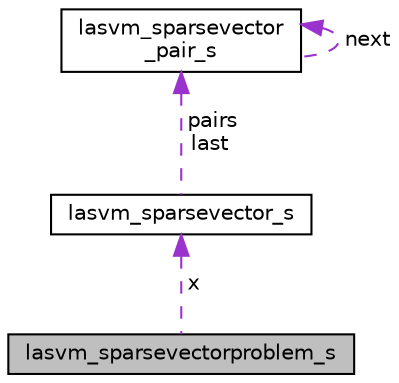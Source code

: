 digraph "lasvm_sparsevectorproblem_s"
{
  edge [fontname="Helvetica",fontsize="10",labelfontname="Helvetica",labelfontsize="10"];
  node [fontname="Helvetica",fontsize="10",shape=record];
  Node1 [label="lasvm_sparsevectorproblem_s",height=0.2,width=0.4,color="black", fillcolor="grey75", style="filled" fontcolor="black"];
  Node2 -> Node1 [dir="back",color="darkorchid3",fontsize="10",style="dashed",label=" x" ,fontname="Helvetica"];
  Node2 [label="lasvm_sparsevector_s",height=0.2,width=0.4,color="black", fillcolor="white", style="filled",URL="$structlasvm__sparsevector__s.html"];
  Node3 -> Node2 [dir="back",color="darkorchid3",fontsize="10",style="dashed",label=" pairs\nlast" ,fontname="Helvetica"];
  Node3 [label="lasvm_sparsevector\l_pair_s",height=0.2,width=0.4,color="black", fillcolor="white", style="filled",URL="$structlasvm__sparsevector__pair__s.html"];
  Node3 -> Node3 [dir="back",color="darkorchid3",fontsize="10",style="dashed",label=" next" ,fontname="Helvetica"];
}
